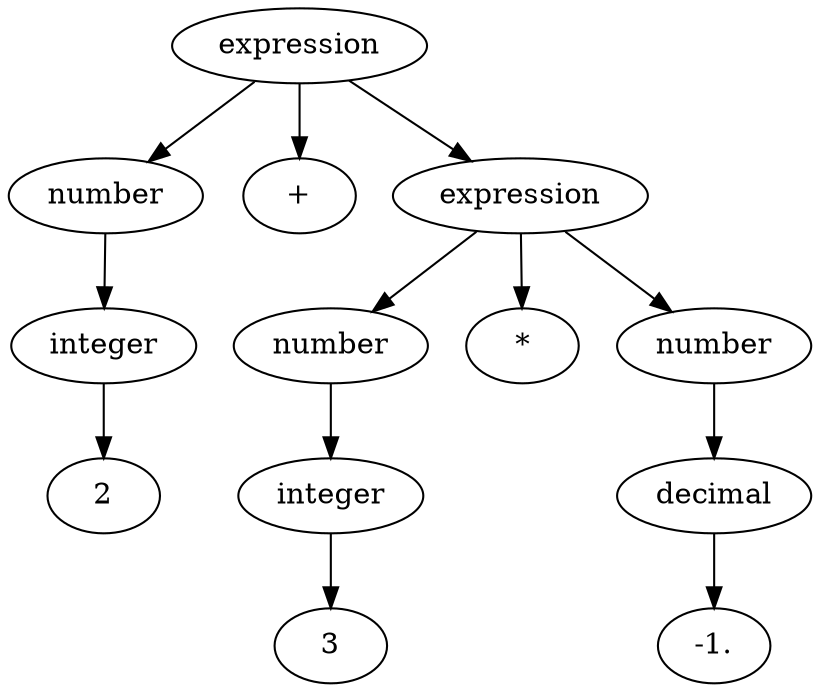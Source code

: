 digraph G {
  Expr0 -> Num0 -> Int0 -> Two;
  Expr0 -> Plus;
  Expr0 -> Expr1;

  Expr1 -> Num1 -> Int1 -> Three;
  Expr1 -> Mult;
  Expr1 -> Num2 -> Dec0 -> MinOne;

  Expr0, Expr1 [label="expression"];
  Num0, Num1, Num2 [label="number"];
  Int0, Int1 [label="integer"];
  Dec0 [label="decimal"];

  Plus [label="+"];
  Mult [label="*"];
  Two [label="2"];
  Three [label="3"];
  MinOne [label="-1."];
}
